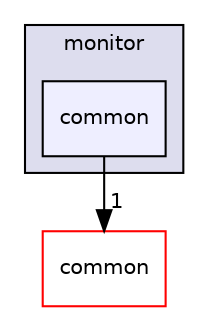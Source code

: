 digraph "modules/monitor/common" {
  compound=true
  node [ fontsize="10", fontname="Helvetica"];
  edge [ labelfontsize="10", labelfontname="Helvetica"];
  subgraph clusterdir_cfb368a2e3703214a32be16009e9959f {
    graph [ bgcolor="#ddddee", pencolor="black", label="monitor" fontname="Helvetica", fontsize="10", URL="dir_cfb368a2e3703214a32be16009e9959f.html"]
  dir_01b67c2fb91f4e1b99e3c3abd77c4234 [shape=box, label="common", style="filled", fillcolor="#eeeeff", pencolor="black", URL="dir_01b67c2fb91f4e1b99e3c3abd77c4234.html"];
  }
  dir_9a5e51f49964887903df6eed98080585 [shape=box label="common" fillcolor="white" style="filled" color="red" URL="dir_9a5e51f49964887903df6eed98080585.html"];
  dir_01b67c2fb91f4e1b99e3c3abd77c4234->dir_9a5e51f49964887903df6eed98080585 [headlabel="1", labeldistance=1.5 headhref="dir_000137_000050.html"];
}
